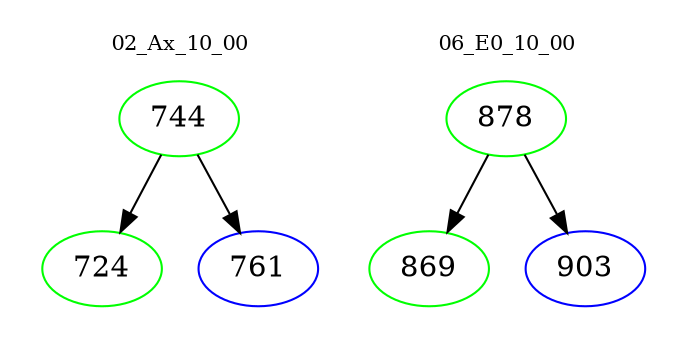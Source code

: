digraph{
subgraph cluster_0 {
color = white
label = "02_Ax_10_00";
fontsize=10;
T0_744 [label="744", color="green"]
T0_744 -> T0_724 [color="black"]
T0_724 [label="724", color="green"]
T0_744 -> T0_761 [color="black"]
T0_761 [label="761", color="blue"]
}
subgraph cluster_1 {
color = white
label = "06_E0_10_00";
fontsize=10;
T1_878 [label="878", color="green"]
T1_878 -> T1_869 [color="black"]
T1_869 [label="869", color="green"]
T1_878 -> T1_903 [color="black"]
T1_903 [label="903", color="blue"]
}
}
